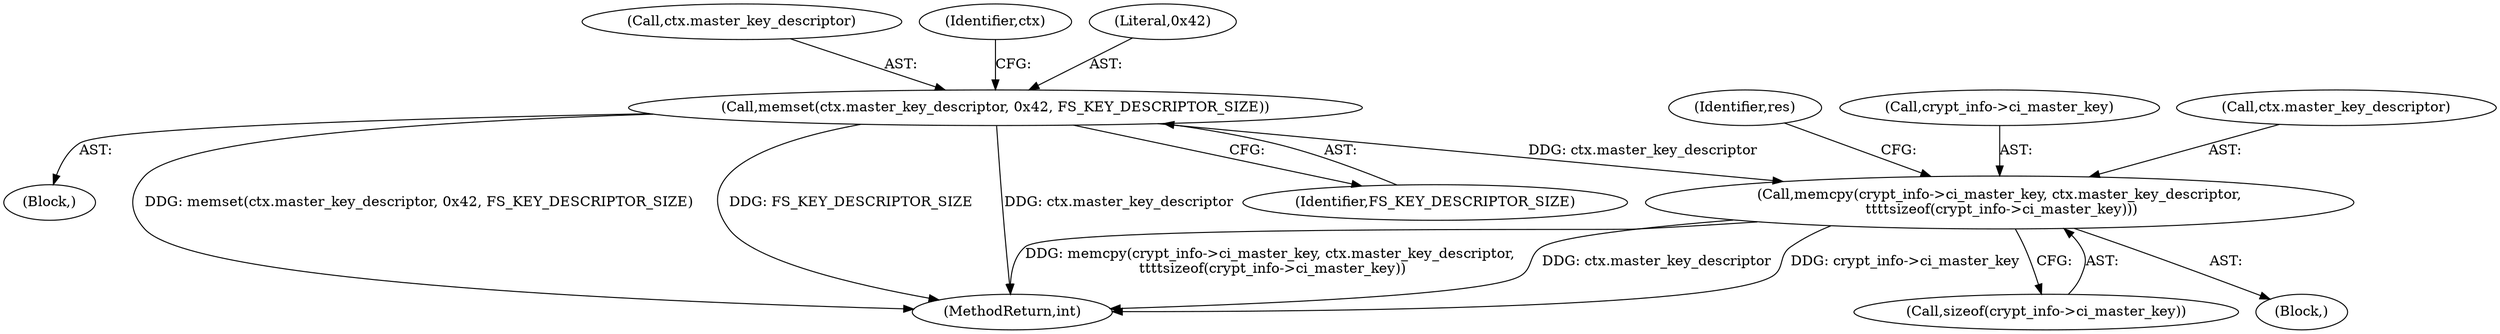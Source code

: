 digraph "0_linux_1b53cf9815bb4744958d41f3795d5d5a1d365e2d_1@API" {
"1000261" [label="(Call,memcpy(crypt_info->ci_master_key, ctx.master_key_descriptor,\n \t\t\t\tsizeof(crypt_info->ci_master_key)))"];
"1000190" [label="(Call,memset(ctx.master_key_descriptor, 0x42, FS_KEY_DESCRIPTOR_SIZE))"];
"1000190" [label="(Call,memset(ctx.master_key_descriptor, 0x42, FS_KEY_DESCRIPTOR_SIZE))"];
"1000419" [label="(MethodReturn,int)"];
"1000195" [label="(Identifier,FS_KEY_DESCRIPTOR_SIZE)"];
"1000191" [label="(Call,ctx.master_key_descriptor)"];
"1000273" [label="(Identifier,res)"];
"1000104" [label="(Block,)"];
"1000159" [label="(Block,)"];
"1000268" [label="(Call,sizeof(crypt_info->ci_master_key))"];
"1000209" [label="(Identifier,ctx)"];
"1000194" [label="(Literal,0x42)"];
"1000262" [label="(Call,crypt_info->ci_master_key)"];
"1000265" [label="(Call,ctx.master_key_descriptor)"];
"1000261" [label="(Call,memcpy(crypt_info->ci_master_key, ctx.master_key_descriptor,\n \t\t\t\tsizeof(crypt_info->ci_master_key)))"];
"1000261" -> "1000104"  [label="AST: "];
"1000261" -> "1000268"  [label="CFG: "];
"1000262" -> "1000261"  [label="AST: "];
"1000265" -> "1000261"  [label="AST: "];
"1000268" -> "1000261"  [label="AST: "];
"1000273" -> "1000261"  [label="CFG: "];
"1000261" -> "1000419"  [label="DDG: ctx.master_key_descriptor"];
"1000261" -> "1000419"  [label="DDG: crypt_info->ci_master_key"];
"1000261" -> "1000419"  [label="DDG: memcpy(crypt_info->ci_master_key, ctx.master_key_descriptor,\n \t\t\t\tsizeof(crypt_info->ci_master_key))"];
"1000190" -> "1000261"  [label="DDG: ctx.master_key_descriptor"];
"1000190" -> "1000159"  [label="AST: "];
"1000190" -> "1000195"  [label="CFG: "];
"1000191" -> "1000190"  [label="AST: "];
"1000194" -> "1000190"  [label="AST: "];
"1000195" -> "1000190"  [label="AST: "];
"1000209" -> "1000190"  [label="CFG: "];
"1000190" -> "1000419"  [label="DDG: memset(ctx.master_key_descriptor, 0x42, FS_KEY_DESCRIPTOR_SIZE)"];
"1000190" -> "1000419"  [label="DDG: FS_KEY_DESCRIPTOR_SIZE"];
"1000190" -> "1000419"  [label="DDG: ctx.master_key_descriptor"];
}

